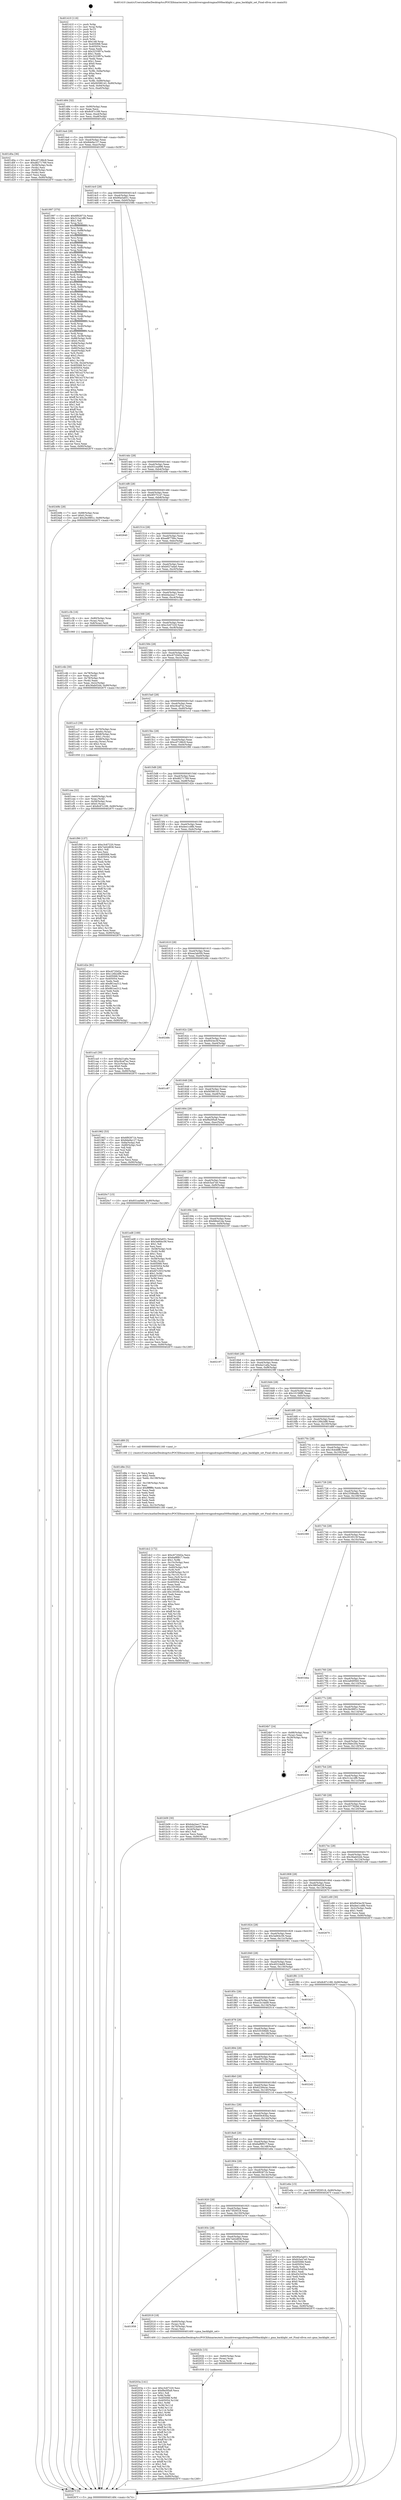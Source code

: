 digraph "0x401410" {
  label = "0x401410 (/mnt/c/Users/mathe/Desktop/tcc/POCII/binaries/extr_linuxdriversgpudrmgma500backlight.c_gma_backlight_set_Final-ollvm.out::main(0))"
  labelloc = "t"
  node[shape=record]

  Entry [label="",width=0.3,height=0.3,shape=circle,fillcolor=black,style=filled]
  "0x401484" [label="{
     0x401484 [32]\l
     | [instrs]\l
     &nbsp;&nbsp;0x401484 \<+6\>: mov -0x90(%rbp),%eax\l
     &nbsp;&nbsp;0x40148a \<+2\>: mov %eax,%ecx\l
     &nbsp;&nbsp;0x40148c \<+6\>: sub $0x8c87c189,%ecx\l
     &nbsp;&nbsp;0x401492 \<+6\>: mov %eax,-0xa4(%rbp)\l
     &nbsp;&nbsp;0x401498 \<+6\>: mov %ecx,-0xa8(%rbp)\l
     &nbsp;&nbsp;0x40149e \<+6\>: je 0000000000401d0a \<main+0x8fa\>\l
  }"]
  "0x401d0a" [label="{
     0x401d0a [36]\l
     | [instrs]\l
     &nbsp;&nbsp;0x401d0a \<+5\>: mov $0xcd7186c9,%eax\l
     &nbsp;&nbsp;0x401d0f \<+5\>: mov $0xd8271769,%ecx\l
     &nbsp;&nbsp;0x401d14 \<+4\>: mov -0x58(%rbp),%rdx\l
     &nbsp;&nbsp;0x401d18 \<+2\>: mov (%rdx),%esi\l
     &nbsp;&nbsp;0x401d1a \<+4\>: mov -0x68(%rbp),%rdx\l
     &nbsp;&nbsp;0x401d1e \<+2\>: cmp (%rdx),%esi\l
     &nbsp;&nbsp;0x401d20 \<+3\>: cmovl %ecx,%eax\l
     &nbsp;&nbsp;0x401d23 \<+6\>: mov %eax,-0x90(%rbp)\l
     &nbsp;&nbsp;0x401d29 \<+5\>: jmp 000000000040267f \<main+0x126f\>\l
  }"]
  "0x4014a4" [label="{
     0x4014a4 [28]\l
     | [instrs]\l
     &nbsp;&nbsp;0x4014a4 \<+5\>: jmp 00000000004014a9 \<main+0x99\>\l
     &nbsp;&nbsp;0x4014a9 \<+6\>: mov -0xa4(%rbp),%eax\l
     &nbsp;&nbsp;0x4014af \<+5\>: sub $0x8de9a127,%eax\l
     &nbsp;&nbsp;0x4014b4 \<+6\>: mov %eax,-0xac(%rbp)\l
     &nbsp;&nbsp;0x4014ba \<+6\>: je 0000000000401997 \<main+0x587\>\l
  }"]
  Exit [label="",width=0.3,height=0.3,shape=circle,fillcolor=black,style=filled,peripheries=2]
  "0x401997" [label="{
     0x401997 [370]\l
     | [instrs]\l
     &nbsp;&nbsp;0x401997 \<+5\>: mov $0x6f92871b,%eax\l
     &nbsp;&nbsp;0x40199c \<+5\>: mov $0x312a1df6,%ecx\l
     &nbsp;&nbsp;0x4019a1 \<+2\>: mov $0x1,%dl\l
     &nbsp;&nbsp;0x4019a3 \<+3\>: mov %rsp,%rsi\l
     &nbsp;&nbsp;0x4019a6 \<+4\>: add $0xfffffffffffffff0,%rsi\l
     &nbsp;&nbsp;0x4019aa \<+3\>: mov %rsi,%rsp\l
     &nbsp;&nbsp;0x4019ad \<+7\>: mov %rsi,-0x88(%rbp)\l
     &nbsp;&nbsp;0x4019b4 \<+3\>: mov %rsp,%rsi\l
     &nbsp;&nbsp;0x4019b7 \<+4\>: add $0xfffffffffffffff0,%rsi\l
     &nbsp;&nbsp;0x4019bb \<+3\>: mov %rsi,%rsp\l
     &nbsp;&nbsp;0x4019be \<+3\>: mov %rsp,%rdi\l
     &nbsp;&nbsp;0x4019c1 \<+4\>: add $0xfffffffffffffff0,%rdi\l
     &nbsp;&nbsp;0x4019c5 \<+3\>: mov %rdi,%rsp\l
     &nbsp;&nbsp;0x4019c8 \<+4\>: mov %rdi,-0x80(%rbp)\l
     &nbsp;&nbsp;0x4019cc \<+3\>: mov %rsp,%rdi\l
     &nbsp;&nbsp;0x4019cf \<+4\>: add $0xfffffffffffffff0,%rdi\l
     &nbsp;&nbsp;0x4019d3 \<+3\>: mov %rdi,%rsp\l
     &nbsp;&nbsp;0x4019d6 \<+4\>: mov %rdi,-0x78(%rbp)\l
     &nbsp;&nbsp;0x4019da \<+3\>: mov %rsp,%rdi\l
     &nbsp;&nbsp;0x4019dd \<+4\>: add $0xfffffffffffffff0,%rdi\l
     &nbsp;&nbsp;0x4019e1 \<+3\>: mov %rdi,%rsp\l
     &nbsp;&nbsp;0x4019e4 \<+4\>: mov %rdi,-0x70(%rbp)\l
     &nbsp;&nbsp;0x4019e8 \<+3\>: mov %rsp,%rdi\l
     &nbsp;&nbsp;0x4019eb \<+4\>: add $0xfffffffffffffff0,%rdi\l
     &nbsp;&nbsp;0x4019ef \<+3\>: mov %rdi,%rsp\l
     &nbsp;&nbsp;0x4019f2 \<+4\>: mov %rdi,-0x68(%rbp)\l
     &nbsp;&nbsp;0x4019f6 \<+3\>: mov %rsp,%rdi\l
     &nbsp;&nbsp;0x4019f9 \<+4\>: add $0xfffffffffffffff0,%rdi\l
     &nbsp;&nbsp;0x4019fd \<+3\>: mov %rdi,%rsp\l
     &nbsp;&nbsp;0x401a00 \<+4\>: mov %rdi,-0x60(%rbp)\l
     &nbsp;&nbsp;0x401a04 \<+3\>: mov %rsp,%rdi\l
     &nbsp;&nbsp;0x401a07 \<+4\>: add $0xfffffffffffffff0,%rdi\l
     &nbsp;&nbsp;0x401a0b \<+3\>: mov %rdi,%rsp\l
     &nbsp;&nbsp;0x401a0e \<+4\>: mov %rdi,-0x58(%rbp)\l
     &nbsp;&nbsp;0x401a12 \<+3\>: mov %rsp,%rdi\l
     &nbsp;&nbsp;0x401a15 \<+4\>: add $0xfffffffffffffff0,%rdi\l
     &nbsp;&nbsp;0x401a19 \<+3\>: mov %rdi,%rsp\l
     &nbsp;&nbsp;0x401a1c \<+4\>: mov %rdi,-0x50(%rbp)\l
     &nbsp;&nbsp;0x401a20 \<+3\>: mov %rsp,%rdi\l
     &nbsp;&nbsp;0x401a23 \<+4\>: add $0xfffffffffffffff0,%rdi\l
     &nbsp;&nbsp;0x401a27 \<+3\>: mov %rdi,%rsp\l
     &nbsp;&nbsp;0x401a2a \<+4\>: mov %rdi,-0x48(%rbp)\l
     &nbsp;&nbsp;0x401a2e \<+3\>: mov %rsp,%rdi\l
     &nbsp;&nbsp;0x401a31 \<+4\>: add $0xfffffffffffffff0,%rdi\l
     &nbsp;&nbsp;0x401a35 \<+3\>: mov %rdi,%rsp\l
     &nbsp;&nbsp;0x401a38 \<+4\>: mov %rdi,-0x40(%rbp)\l
     &nbsp;&nbsp;0x401a3c \<+3\>: mov %rsp,%rdi\l
     &nbsp;&nbsp;0x401a3f \<+4\>: add $0xfffffffffffffff0,%rdi\l
     &nbsp;&nbsp;0x401a43 \<+3\>: mov %rdi,%rsp\l
     &nbsp;&nbsp;0x401a46 \<+4\>: mov %rdi,-0x38(%rbp)\l
     &nbsp;&nbsp;0x401a4a \<+7\>: mov -0x88(%rbp),%rdi\l
     &nbsp;&nbsp;0x401a51 \<+6\>: movl $0x0,(%rdi)\l
     &nbsp;&nbsp;0x401a57 \<+7\>: mov -0x94(%rbp),%r8d\l
     &nbsp;&nbsp;0x401a5e \<+3\>: mov %r8d,(%rsi)\l
     &nbsp;&nbsp;0x401a61 \<+4\>: mov -0x80(%rbp),%rdi\l
     &nbsp;&nbsp;0x401a65 \<+7\>: mov -0xa0(%rbp),%r9\l
     &nbsp;&nbsp;0x401a6c \<+3\>: mov %r9,(%rdi)\l
     &nbsp;&nbsp;0x401a6f \<+3\>: cmpl $0x2,(%rsi)\l
     &nbsp;&nbsp;0x401a72 \<+4\>: setne %r10b\l
     &nbsp;&nbsp;0x401a76 \<+4\>: and $0x1,%r10b\l
     &nbsp;&nbsp;0x401a7a \<+4\>: mov %r10b,-0x2d(%rbp)\l
     &nbsp;&nbsp;0x401a7e \<+8\>: mov 0x405068,%r11d\l
     &nbsp;&nbsp;0x401a86 \<+7\>: mov 0x405054,%ebx\l
     &nbsp;&nbsp;0x401a8d \<+3\>: mov %r11d,%r14d\l
     &nbsp;&nbsp;0x401a90 \<+7\>: add $0x7601e27f,%r14d\l
     &nbsp;&nbsp;0x401a97 \<+4\>: sub $0x1,%r14d\l
     &nbsp;&nbsp;0x401a9b \<+7\>: sub $0x7601e27f,%r14d\l
     &nbsp;&nbsp;0x401aa2 \<+4\>: imul %r14d,%r11d\l
     &nbsp;&nbsp;0x401aa6 \<+4\>: and $0x1,%r11d\l
     &nbsp;&nbsp;0x401aaa \<+4\>: cmp $0x0,%r11d\l
     &nbsp;&nbsp;0x401aae \<+4\>: sete %r10b\l
     &nbsp;&nbsp;0x401ab2 \<+3\>: cmp $0xa,%ebx\l
     &nbsp;&nbsp;0x401ab5 \<+4\>: setl %r15b\l
     &nbsp;&nbsp;0x401ab9 \<+3\>: mov %r10b,%r12b\l
     &nbsp;&nbsp;0x401abc \<+4\>: xor $0xff,%r12b\l
     &nbsp;&nbsp;0x401ac0 \<+3\>: mov %r15b,%r13b\l
     &nbsp;&nbsp;0x401ac3 \<+4\>: xor $0xff,%r13b\l
     &nbsp;&nbsp;0x401ac7 \<+3\>: xor $0x1,%dl\l
     &nbsp;&nbsp;0x401aca \<+3\>: mov %r12b,%sil\l
     &nbsp;&nbsp;0x401acd \<+4\>: and $0xff,%sil\l
     &nbsp;&nbsp;0x401ad1 \<+3\>: and %dl,%r10b\l
     &nbsp;&nbsp;0x401ad4 \<+3\>: mov %r13b,%dil\l
     &nbsp;&nbsp;0x401ad7 \<+4\>: and $0xff,%dil\l
     &nbsp;&nbsp;0x401adb \<+3\>: and %dl,%r15b\l
     &nbsp;&nbsp;0x401ade \<+3\>: or %r10b,%sil\l
     &nbsp;&nbsp;0x401ae1 \<+3\>: or %r15b,%dil\l
     &nbsp;&nbsp;0x401ae4 \<+3\>: xor %dil,%sil\l
     &nbsp;&nbsp;0x401ae7 \<+3\>: or %r13b,%r12b\l
     &nbsp;&nbsp;0x401aea \<+4\>: xor $0xff,%r12b\l
     &nbsp;&nbsp;0x401aee \<+3\>: or $0x1,%dl\l
     &nbsp;&nbsp;0x401af1 \<+3\>: and %dl,%r12b\l
     &nbsp;&nbsp;0x401af4 \<+3\>: or %r12b,%sil\l
     &nbsp;&nbsp;0x401af7 \<+4\>: test $0x1,%sil\l
     &nbsp;&nbsp;0x401afb \<+3\>: cmovne %ecx,%eax\l
     &nbsp;&nbsp;0x401afe \<+6\>: mov %eax,-0x90(%rbp)\l
     &nbsp;&nbsp;0x401b04 \<+5\>: jmp 000000000040267f \<main+0x126f\>\l
  }"]
  "0x4014c0" [label="{
     0x4014c0 [28]\l
     | [instrs]\l
     &nbsp;&nbsp;0x4014c0 \<+5\>: jmp 00000000004014c5 \<main+0xb5\>\l
     &nbsp;&nbsp;0x4014c5 \<+6\>: mov -0xa4(%rbp),%eax\l
     &nbsp;&nbsp;0x4014cb \<+5\>: sub $0x90a5a651,%eax\l
     &nbsp;&nbsp;0x4014d0 \<+6\>: mov %eax,-0xb0(%rbp)\l
     &nbsp;&nbsp;0x4014d6 \<+6\>: je 000000000040258b \<main+0x117b\>\l
  }"]
  "0x40203a" [label="{
     0x40203a [141]\l
     | [instrs]\l
     &nbsp;&nbsp;0x40203a \<+5\>: mov $0xc3c67220,%esi\l
     &nbsp;&nbsp;0x40203f \<+5\>: mov $0xf9a5f5a9,%ecx\l
     &nbsp;&nbsp;0x402044 \<+2\>: mov $0x1,%dl\l
     &nbsp;&nbsp;0x402046 \<+3\>: xor %r8d,%r8d\l
     &nbsp;&nbsp;0x402049 \<+8\>: mov 0x405068,%r9d\l
     &nbsp;&nbsp;0x402051 \<+8\>: mov 0x405054,%r10d\l
     &nbsp;&nbsp;0x402059 \<+4\>: sub $0x1,%r8d\l
     &nbsp;&nbsp;0x40205d \<+3\>: mov %r9d,%r11d\l
     &nbsp;&nbsp;0x402060 \<+3\>: add %r8d,%r11d\l
     &nbsp;&nbsp;0x402063 \<+4\>: imul %r11d,%r9d\l
     &nbsp;&nbsp;0x402067 \<+4\>: and $0x1,%r9d\l
     &nbsp;&nbsp;0x40206b \<+4\>: cmp $0x0,%r9d\l
     &nbsp;&nbsp;0x40206f \<+3\>: sete %bl\l
     &nbsp;&nbsp;0x402072 \<+4\>: cmp $0xa,%r10d\l
     &nbsp;&nbsp;0x402076 \<+4\>: setl %r14b\l
     &nbsp;&nbsp;0x40207a \<+3\>: mov %bl,%r15b\l
     &nbsp;&nbsp;0x40207d \<+4\>: xor $0xff,%r15b\l
     &nbsp;&nbsp;0x402081 \<+3\>: mov %r14b,%r12b\l
     &nbsp;&nbsp;0x402084 \<+4\>: xor $0xff,%r12b\l
     &nbsp;&nbsp;0x402088 \<+3\>: xor $0x1,%dl\l
     &nbsp;&nbsp;0x40208b \<+3\>: mov %r15b,%r13b\l
     &nbsp;&nbsp;0x40208e \<+4\>: and $0xff,%r13b\l
     &nbsp;&nbsp;0x402092 \<+2\>: and %dl,%bl\l
     &nbsp;&nbsp;0x402094 \<+3\>: mov %r12b,%al\l
     &nbsp;&nbsp;0x402097 \<+2\>: and $0xff,%al\l
     &nbsp;&nbsp;0x402099 \<+3\>: and %dl,%r14b\l
     &nbsp;&nbsp;0x40209c \<+3\>: or %bl,%r13b\l
     &nbsp;&nbsp;0x40209f \<+3\>: or %r14b,%al\l
     &nbsp;&nbsp;0x4020a2 \<+3\>: xor %al,%r13b\l
     &nbsp;&nbsp;0x4020a5 \<+3\>: or %r12b,%r15b\l
     &nbsp;&nbsp;0x4020a8 \<+4\>: xor $0xff,%r15b\l
     &nbsp;&nbsp;0x4020ac \<+3\>: or $0x1,%dl\l
     &nbsp;&nbsp;0x4020af \<+3\>: and %dl,%r15b\l
     &nbsp;&nbsp;0x4020b2 \<+3\>: or %r15b,%r13b\l
     &nbsp;&nbsp;0x4020b5 \<+4\>: test $0x1,%r13b\l
     &nbsp;&nbsp;0x4020b9 \<+3\>: cmovne %ecx,%esi\l
     &nbsp;&nbsp;0x4020bc \<+6\>: mov %esi,-0x90(%rbp)\l
     &nbsp;&nbsp;0x4020c2 \<+5\>: jmp 000000000040267f \<main+0x126f\>\l
  }"]
  "0x40258b" [label="{
     0x40258b\l
  }", style=dashed]
  "0x4014dc" [label="{
     0x4014dc [28]\l
     | [instrs]\l
     &nbsp;&nbsp;0x4014dc \<+5\>: jmp 00000000004014e1 \<main+0xd1\>\l
     &nbsp;&nbsp;0x4014e1 \<+6\>: mov -0xa4(%rbp),%eax\l
     &nbsp;&nbsp;0x4014e7 \<+5\>: sub $0x931ea996,%eax\l
     &nbsp;&nbsp;0x4014ec \<+6\>: mov %eax,-0xb4(%rbp)\l
     &nbsp;&nbsp;0x4014f2 \<+6\>: je 000000000040249b \<main+0x108b\>\l
  }"]
  "0x40202b" [label="{
     0x40202b [15]\l
     | [instrs]\l
     &nbsp;&nbsp;0x40202b \<+4\>: mov -0x60(%rbp),%rax\l
     &nbsp;&nbsp;0x40202f \<+3\>: mov (%rax),%rax\l
     &nbsp;&nbsp;0x402032 \<+3\>: mov %rax,%rdi\l
     &nbsp;&nbsp;0x402035 \<+5\>: call 0000000000401030 \<free@plt\>\l
     | [calls]\l
     &nbsp;&nbsp;0x401030 \{1\} (unknown)\l
  }"]
  "0x40249b" [label="{
     0x40249b [28]\l
     | [instrs]\l
     &nbsp;&nbsp;0x40249b \<+7\>: mov -0x88(%rbp),%rax\l
     &nbsp;&nbsp;0x4024a2 \<+6\>: movl $0x0,(%rax)\l
     &nbsp;&nbsp;0x4024a8 \<+10\>: movl $0x2bc99f1c,-0x90(%rbp)\l
     &nbsp;&nbsp;0x4024b2 \<+5\>: jmp 000000000040267f \<main+0x126f\>\l
  }"]
  "0x4014f8" [label="{
     0x4014f8 [28]\l
     | [instrs]\l
     &nbsp;&nbsp;0x4014f8 \<+5\>: jmp 00000000004014fd \<main+0xed\>\l
     &nbsp;&nbsp;0x4014fd \<+6\>: mov -0xa4(%rbp),%eax\l
     &nbsp;&nbsp;0x401503 \<+5\>: sub $0x9f3751d7,%eax\l
     &nbsp;&nbsp;0x401508 \<+6\>: mov %eax,-0xb8(%rbp)\l
     &nbsp;&nbsp;0x40150e \<+6\>: je 0000000000402640 \<main+0x1230\>\l
  }"]
  "0x401958" [label="{
     0x401958\l
  }", style=dashed]
  "0x402640" [label="{
     0x402640\l
  }", style=dashed]
  "0x401514" [label="{
     0x401514 [28]\l
     | [instrs]\l
     &nbsp;&nbsp;0x401514 \<+5\>: jmp 0000000000401519 \<main+0x109\>\l
     &nbsp;&nbsp;0x401519 \<+6\>: mov -0xa4(%rbp),%eax\l
     &nbsp;&nbsp;0x40151f \<+5\>: sub $0xad8776bc,%eax\l
     &nbsp;&nbsp;0x401524 \<+6\>: mov %eax,-0xbc(%rbp)\l
     &nbsp;&nbsp;0x40152a \<+6\>: je 0000000000402277 \<main+0xe67\>\l
  }"]
  "0x402019" [label="{
     0x402019 [18]\l
     | [instrs]\l
     &nbsp;&nbsp;0x402019 \<+4\>: mov -0x60(%rbp),%rax\l
     &nbsp;&nbsp;0x40201d \<+3\>: mov (%rax),%rdi\l
     &nbsp;&nbsp;0x402020 \<+4\>: mov -0x70(%rbp),%rax\l
     &nbsp;&nbsp;0x402024 \<+2\>: mov (%rax),%esi\l
     &nbsp;&nbsp;0x402026 \<+5\>: call 0000000000401400 \<gma_backlight_set\>\l
     | [calls]\l
     &nbsp;&nbsp;0x401400 \{1\} (/mnt/c/Users/mathe/Desktop/tcc/POCII/binaries/extr_linuxdriversgpudrmgma500backlight.c_gma_backlight_set_Final-ollvm.out::gma_backlight_set)\l
  }"]
  "0x402277" [label="{
     0x402277\l
  }", style=dashed]
  "0x401530" [label="{
     0x401530 [28]\l
     | [instrs]\l
     &nbsp;&nbsp;0x401530 \<+5\>: jmp 0000000000401535 \<main+0x125\>\l
     &nbsp;&nbsp;0x401535 \<+6\>: mov -0xa4(%rbp),%eax\l
     &nbsp;&nbsp;0x40153b \<+5\>: sub $0xb027ada0,%eax\l
     &nbsp;&nbsp;0x401540 \<+6\>: mov %eax,-0xc0(%rbp)\l
     &nbsp;&nbsp;0x401546 \<+6\>: je 000000000040239e \<main+0xf8e\>\l
  }"]
  "0x40193c" [label="{
     0x40193c [28]\l
     | [instrs]\l
     &nbsp;&nbsp;0x40193c \<+5\>: jmp 0000000000401941 \<main+0x531\>\l
     &nbsp;&nbsp;0x401941 \<+6\>: mov -0xa4(%rbp),%eax\l
     &nbsp;&nbsp;0x401947 \<+5\>: sub $0x7ed2d836,%eax\l
     &nbsp;&nbsp;0x40194c \<+6\>: mov %eax,-0x154(%rbp)\l
     &nbsp;&nbsp;0x401952 \<+6\>: je 0000000000402019 \<main+0xc09\>\l
  }"]
  "0x40239e" [label="{
     0x40239e\l
  }", style=dashed]
  "0x40154c" [label="{
     0x40154c [28]\l
     | [instrs]\l
     &nbsp;&nbsp;0x40154c \<+5\>: jmp 0000000000401551 \<main+0x141\>\l
     &nbsp;&nbsp;0x401551 \<+6\>: mov -0xa4(%rbp),%eax\l
     &nbsp;&nbsp;0x401557 \<+5\>: sub $0xb4a2ea17,%eax\l
     &nbsp;&nbsp;0x40155c \<+6\>: mov %eax,-0xc4(%rbp)\l
     &nbsp;&nbsp;0x401562 \<+6\>: je 0000000000401c3b \<main+0x82b\>\l
  }"]
  "0x401e7d" [label="{
     0x401e7d [91]\l
     | [instrs]\l
     &nbsp;&nbsp;0x401e7d \<+5\>: mov $0x90a5a651,%eax\l
     &nbsp;&nbsp;0x401e82 \<+5\>: mov $0xfc5a47e0,%ecx\l
     &nbsp;&nbsp;0x401e87 \<+7\>: mov 0x405068,%edx\l
     &nbsp;&nbsp;0x401e8e \<+7\>: mov 0x405054,%esi\l
     &nbsp;&nbsp;0x401e95 \<+2\>: mov %edx,%edi\l
     &nbsp;&nbsp;0x401e97 \<+6\>: add $0xd3c5455e,%edi\l
     &nbsp;&nbsp;0x401e9d \<+3\>: sub $0x1,%edi\l
     &nbsp;&nbsp;0x401ea0 \<+6\>: sub $0xd3c5455e,%edi\l
     &nbsp;&nbsp;0x401ea6 \<+3\>: imul %edi,%edx\l
     &nbsp;&nbsp;0x401ea9 \<+3\>: and $0x1,%edx\l
     &nbsp;&nbsp;0x401eac \<+3\>: cmp $0x0,%edx\l
     &nbsp;&nbsp;0x401eaf \<+4\>: sete %r8b\l
     &nbsp;&nbsp;0x401eb3 \<+3\>: cmp $0xa,%esi\l
     &nbsp;&nbsp;0x401eb6 \<+4\>: setl %r9b\l
     &nbsp;&nbsp;0x401eba \<+3\>: mov %r8b,%r10b\l
     &nbsp;&nbsp;0x401ebd \<+3\>: and %r9b,%r10b\l
     &nbsp;&nbsp;0x401ec0 \<+3\>: xor %r9b,%r8b\l
     &nbsp;&nbsp;0x401ec3 \<+3\>: or %r8b,%r10b\l
     &nbsp;&nbsp;0x401ec6 \<+4\>: test $0x1,%r10b\l
     &nbsp;&nbsp;0x401eca \<+3\>: cmovne %ecx,%eax\l
     &nbsp;&nbsp;0x401ecd \<+6\>: mov %eax,-0x90(%rbp)\l
     &nbsp;&nbsp;0x401ed3 \<+5\>: jmp 000000000040267f \<main+0x126f\>\l
  }"]
  "0x401c3b" [label="{
     0x401c3b [16]\l
     | [instrs]\l
     &nbsp;&nbsp;0x401c3b \<+4\>: mov -0x80(%rbp),%rax\l
     &nbsp;&nbsp;0x401c3f \<+3\>: mov (%rax),%rax\l
     &nbsp;&nbsp;0x401c42 \<+4\>: mov 0x8(%rax),%rdi\l
     &nbsp;&nbsp;0x401c46 \<+5\>: call 0000000000401060 \<atoi@plt\>\l
     | [calls]\l
     &nbsp;&nbsp;0x401060 \{1\} (unknown)\l
  }"]
  "0x401568" [label="{
     0x401568 [28]\l
     | [instrs]\l
     &nbsp;&nbsp;0x401568 \<+5\>: jmp 000000000040156d \<main+0x15d\>\l
     &nbsp;&nbsp;0x40156d \<+6\>: mov -0xa4(%rbp),%eax\l
     &nbsp;&nbsp;0x401573 \<+5\>: sub $0xc3c67220,%eax\l
     &nbsp;&nbsp;0x401578 \<+6\>: mov %eax,-0xc8(%rbp)\l
     &nbsp;&nbsp;0x40157e \<+6\>: je 00000000004025b5 \<main+0x11a5\>\l
  }"]
  "0x401920" [label="{
     0x401920 [28]\l
     | [instrs]\l
     &nbsp;&nbsp;0x401920 \<+5\>: jmp 0000000000401925 \<main+0x515\>\l
     &nbsp;&nbsp;0x401925 \<+6\>: mov -0xa4(%rbp),%eax\l
     &nbsp;&nbsp;0x40192b \<+5\>: sub $0x73f29518,%eax\l
     &nbsp;&nbsp;0x401930 \<+6\>: mov %eax,-0x150(%rbp)\l
     &nbsp;&nbsp;0x401936 \<+6\>: je 0000000000401e7d \<main+0xa6d\>\l
  }"]
  "0x4025b5" [label="{
     0x4025b5\l
  }", style=dashed]
  "0x401584" [label="{
     0x401584 [28]\l
     | [instrs]\l
     &nbsp;&nbsp;0x401584 \<+5\>: jmp 0000000000401589 \<main+0x179\>\l
     &nbsp;&nbsp;0x401589 \<+6\>: mov -0xa4(%rbp),%eax\l
     &nbsp;&nbsp;0x40158f \<+5\>: sub $0xc6720d2a,%eax\l
     &nbsp;&nbsp;0x401594 \<+6\>: mov %eax,-0xcc(%rbp)\l
     &nbsp;&nbsp;0x40159a \<+6\>: je 0000000000402535 \<main+0x1125\>\l
  }"]
  "0x4024cf" [label="{
     0x4024cf\l
  }", style=dashed]
  "0x402535" [label="{
     0x402535\l
  }", style=dashed]
  "0x4015a0" [label="{
     0x4015a0 [28]\l
     | [instrs]\l
     &nbsp;&nbsp;0x4015a0 \<+5\>: jmp 00000000004015a5 \<main+0x195\>\l
     &nbsp;&nbsp;0x4015a5 \<+6\>: mov -0xa4(%rbp),%eax\l
     &nbsp;&nbsp;0x4015ab \<+5\>: sub $0xc9caf7ec,%eax\l
     &nbsp;&nbsp;0x4015b0 \<+6\>: mov %eax,-0xd0(%rbp)\l
     &nbsp;&nbsp;0x4015b6 \<+6\>: je 0000000000401cc3 \<main+0x8b3\>\l
  }"]
  "0x401904" [label="{
     0x401904 [28]\l
     | [instrs]\l
     &nbsp;&nbsp;0x401904 \<+5\>: jmp 0000000000401909 \<main+0x4f9\>\l
     &nbsp;&nbsp;0x401909 \<+6\>: mov -0xa4(%rbp),%eax\l
     &nbsp;&nbsp;0x40190f \<+5\>: sub $0x6f92871b,%eax\l
     &nbsp;&nbsp;0x401914 \<+6\>: mov %eax,-0x14c(%rbp)\l
     &nbsp;&nbsp;0x40191a \<+6\>: je 00000000004024cf \<main+0x10bf\>\l
  }"]
  "0x401cc3" [label="{
     0x401cc3 [39]\l
     | [instrs]\l
     &nbsp;&nbsp;0x401cc3 \<+4\>: mov -0x70(%rbp),%rax\l
     &nbsp;&nbsp;0x401cc7 \<+6\>: movl $0x64,(%rax)\l
     &nbsp;&nbsp;0x401ccd \<+4\>: mov -0x68(%rbp),%rax\l
     &nbsp;&nbsp;0x401cd1 \<+6\>: movl $0x1,(%rax)\l
     &nbsp;&nbsp;0x401cd7 \<+4\>: mov -0x68(%rbp),%rax\l
     &nbsp;&nbsp;0x401cdb \<+3\>: movslq (%rax),%rax\l
     &nbsp;&nbsp;0x401cde \<+4\>: shl $0x2,%rax\l
     &nbsp;&nbsp;0x401ce2 \<+3\>: mov %rax,%rdi\l
     &nbsp;&nbsp;0x401ce5 \<+5\>: call 0000000000401050 \<malloc@plt\>\l
     | [calls]\l
     &nbsp;&nbsp;0x401050 \{1\} (unknown)\l
  }"]
  "0x4015bc" [label="{
     0x4015bc [28]\l
     | [instrs]\l
     &nbsp;&nbsp;0x4015bc \<+5\>: jmp 00000000004015c1 \<main+0x1b1\>\l
     &nbsp;&nbsp;0x4015c1 \<+6\>: mov -0xa4(%rbp),%eax\l
     &nbsp;&nbsp;0x4015c7 \<+5\>: sub $0xcd7186c9,%eax\l
     &nbsp;&nbsp;0x4015cc \<+6\>: mov %eax,-0xd4(%rbp)\l
     &nbsp;&nbsp;0x4015d2 \<+6\>: je 0000000000401f90 \<main+0xb80\>\l
  }"]
  "0x401e6e" [label="{
     0x401e6e [15]\l
     | [instrs]\l
     &nbsp;&nbsp;0x401e6e \<+10\>: movl $0x73f29518,-0x90(%rbp)\l
     &nbsp;&nbsp;0x401e78 \<+5\>: jmp 000000000040267f \<main+0x126f\>\l
  }"]
  "0x401f90" [label="{
     0x401f90 [137]\l
     | [instrs]\l
     &nbsp;&nbsp;0x401f90 \<+5\>: mov $0xc3c67220,%eax\l
     &nbsp;&nbsp;0x401f95 \<+5\>: mov $0x7ed2d836,%ecx\l
     &nbsp;&nbsp;0x401f9a \<+2\>: mov $0x1,%dl\l
     &nbsp;&nbsp;0x401f9c \<+2\>: xor %esi,%esi\l
     &nbsp;&nbsp;0x401f9e \<+7\>: mov 0x405068,%edi\l
     &nbsp;&nbsp;0x401fa5 \<+8\>: mov 0x405054,%r8d\l
     &nbsp;&nbsp;0x401fad \<+3\>: sub $0x1,%esi\l
     &nbsp;&nbsp;0x401fb0 \<+3\>: mov %edi,%r9d\l
     &nbsp;&nbsp;0x401fb3 \<+3\>: add %esi,%r9d\l
     &nbsp;&nbsp;0x401fb6 \<+4\>: imul %r9d,%edi\l
     &nbsp;&nbsp;0x401fba \<+3\>: and $0x1,%edi\l
     &nbsp;&nbsp;0x401fbd \<+3\>: cmp $0x0,%edi\l
     &nbsp;&nbsp;0x401fc0 \<+4\>: sete %r10b\l
     &nbsp;&nbsp;0x401fc4 \<+4\>: cmp $0xa,%r8d\l
     &nbsp;&nbsp;0x401fc8 \<+4\>: setl %r11b\l
     &nbsp;&nbsp;0x401fcc \<+3\>: mov %r10b,%bl\l
     &nbsp;&nbsp;0x401fcf \<+3\>: xor $0xff,%bl\l
     &nbsp;&nbsp;0x401fd2 \<+3\>: mov %r11b,%r14b\l
     &nbsp;&nbsp;0x401fd5 \<+4\>: xor $0xff,%r14b\l
     &nbsp;&nbsp;0x401fd9 \<+3\>: xor $0x1,%dl\l
     &nbsp;&nbsp;0x401fdc \<+3\>: mov %bl,%r15b\l
     &nbsp;&nbsp;0x401fdf \<+4\>: and $0xff,%r15b\l
     &nbsp;&nbsp;0x401fe3 \<+3\>: and %dl,%r10b\l
     &nbsp;&nbsp;0x401fe6 \<+3\>: mov %r14b,%r12b\l
     &nbsp;&nbsp;0x401fe9 \<+4\>: and $0xff,%r12b\l
     &nbsp;&nbsp;0x401fed \<+3\>: and %dl,%r11b\l
     &nbsp;&nbsp;0x401ff0 \<+3\>: or %r10b,%r15b\l
     &nbsp;&nbsp;0x401ff3 \<+3\>: or %r11b,%r12b\l
     &nbsp;&nbsp;0x401ff6 \<+3\>: xor %r12b,%r15b\l
     &nbsp;&nbsp;0x401ff9 \<+3\>: or %r14b,%bl\l
     &nbsp;&nbsp;0x401ffc \<+3\>: xor $0xff,%bl\l
     &nbsp;&nbsp;0x401fff \<+3\>: or $0x1,%dl\l
     &nbsp;&nbsp;0x402002 \<+2\>: and %dl,%bl\l
     &nbsp;&nbsp;0x402004 \<+3\>: or %bl,%r15b\l
     &nbsp;&nbsp;0x402007 \<+4\>: test $0x1,%r15b\l
     &nbsp;&nbsp;0x40200b \<+3\>: cmovne %ecx,%eax\l
     &nbsp;&nbsp;0x40200e \<+6\>: mov %eax,-0x90(%rbp)\l
     &nbsp;&nbsp;0x402014 \<+5\>: jmp 000000000040267f \<main+0x126f\>\l
  }"]
  "0x4015d8" [label="{
     0x4015d8 [28]\l
     | [instrs]\l
     &nbsp;&nbsp;0x4015d8 \<+5\>: jmp 00000000004015dd \<main+0x1cd\>\l
     &nbsp;&nbsp;0x4015dd \<+6\>: mov -0xa4(%rbp),%eax\l
     &nbsp;&nbsp;0x4015e3 \<+5\>: sub $0xd8271769,%eax\l
     &nbsp;&nbsp;0x4015e8 \<+6\>: mov %eax,-0xd8(%rbp)\l
     &nbsp;&nbsp;0x4015ee \<+6\>: je 0000000000401d2e \<main+0x91e\>\l
  }"]
  "0x4018e8" [label="{
     0x4018e8 [28]\l
     | [instrs]\l
     &nbsp;&nbsp;0x4018e8 \<+5\>: jmp 00000000004018ed \<main+0x4dd\>\l
     &nbsp;&nbsp;0x4018ed \<+6\>: mov -0xa4(%rbp),%eax\l
     &nbsp;&nbsp;0x4018f3 \<+5\>: sub $0x6af8f917,%eax\l
     &nbsp;&nbsp;0x4018f8 \<+6\>: mov %eax,-0x148(%rbp)\l
     &nbsp;&nbsp;0x4018fe \<+6\>: je 0000000000401e6e \<main+0xa5e\>\l
  }"]
  "0x401d2e" [label="{
     0x401d2e [91]\l
     | [instrs]\l
     &nbsp;&nbsp;0x401d2e \<+5\>: mov $0xc6720d2a,%eax\l
     &nbsp;&nbsp;0x401d33 \<+5\>: mov $0x126b2df8,%ecx\l
     &nbsp;&nbsp;0x401d38 \<+7\>: mov 0x405068,%edx\l
     &nbsp;&nbsp;0x401d3f \<+7\>: mov 0x405054,%esi\l
     &nbsp;&nbsp;0x401d46 \<+2\>: mov %edx,%edi\l
     &nbsp;&nbsp;0x401d48 \<+6\>: add $0x861ea312,%edi\l
     &nbsp;&nbsp;0x401d4e \<+3\>: sub $0x1,%edi\l
     &nbsp;&nbsp;0x401d51 \<+6\>: sub $0x861ea312,%edi\l
     &nbsp;&nbsp;0x401d57 \<+3\>: imul %edi,%edx\l
     &nbsp;&nbsp;0x401d5a \<+3\>: and $0x1,%edx\l
     &nbsp;&nbsp;0x401d5d \<+3\>: cmp $0x0,%edx\l
     &nbsp;&nbsp;0x401d60 \<+4\>: sete %r8b\l
     &nbsp;&nbsp;0x401d64 \<+3\>: cmp $0xa,%esi\l
     &nbsp;&nbsp;0x401d67 \<+4\>: setl %r9b\l
     &nbsp;&nbsp;0x401d6b \<+3\>: mov %r8b,%r10b\l
     &nbsp;&nbsp;0x401d6e \<+3\>: and %r9b,%r10b\l
     &nbsp;&nbsp;0x401d71 \<+3\>: xor %r9b,%r8b\l
     &nbsp;&nbsp;0x401d74 \<+3\>: or %r8b,%r10b\l
     &nbsp;&nbsp;0x401d77 \<+4\>: test $0x1,%r10b\l
     &nbsp;&nbsp;0x401d7b \<+3\>: cmovne %ecx,%eax\l
     &nbsp;&nbsp;0x401d7e \<+6\>: mov %eax,-0x90(%rbp)\l
     &nbsp;&nbsp;0x401d84 \<+5\>: jmp 000000000040267f \<main+0x126f\>\l
  }"]
  "0x4015f4" [label="{
     0x4015f4 [28]\l
     | [instrs]\l
     &nbsp;&nbsp;0x4015f4 \<+5\>: jmp 00000000004015f9 \<main+0x1e9\>\l
     &nbsp;&nbsp;0x4015f9 \<+6\>: mov -0xa4(%rbp),%eax\l
     &nbsp;&nbsp;0x4015ff \<+5\>: sub $0xdee1cd8b,%eax\l
     &nbsp;&nbsp;0x401604 \<+6\>: mov %eax,-0xdc(%rbp)\l
     &nbsp;&nbsp;0x40160a \<+6\>: je 0000000000401ca5 \<main+0x895\>\l
  }"]
  "0x401c2c" [label="{
     0x401c2c\l
  }", style=dashed]
  "0x401ca5" [label="{
     0x401ca5 [30]\l
     | [instrs]\l
     &nbsp;&nbsp;0x401ca5 \<+5\>: mov $0xda21a6a,%eax\l
     &nbsp;&nbsp;0x401caa \<+5\>: mov $0xc9caf7ec,%ecx\l
     &nbsp;&nbsp;0x401caf \<+3\>: mov -0x2c(%rbp),%edx\l
     &nbsp;&nbsp;0x401cb2 \<+3\>: cmp $0x0,%edx\l
     &nbsp;&nbsp;0x401cb5 \<+3\>: cmove %ecx,%eax\l
     &nbsp;&nbsp;0x401cb8 \<+6\>: mov %eax,-0x90(%rbp)\l
     &nbsp;&nbsp;0x401cbe \<+5\>: jmp 000000000040267f \<main+0x126f\>\l
  }"]
  "0x401610" [label="{
     0x401610 [28]\l
     | [instrs]\l
     &nbsp;&nbsp;0x401610 \<+5\>: jmp 0000000000401615 \<main+0x205\>\l
     &nbsp;&nbsp;0x401615 \<+6\>: mov -0xa4(%rbp),%eax\l
     &nbsp;&nbsp;0x40161b \<+5\>: sub $0xea2ab5f4,%eax\l
     &nbsp;&nbsp;0x401620 \<+6\>: mov %eax,-0xe0(%rbp)\l
     &nbsp;&nbsp;0x401626 \<+6\>: je 000000000040248c \<main+0x107c\>\l
  }"]
  "0x4018cc" [label="{
     0x4018cc [28]\l
     | [instrs]\l
     &nbsp;&nbsp;0x4018cc \<+5\>: jmp 00000000004018d1 \<main+0x4c1\>\l
     &nbsp;&nbsp;0x4018d1 \<+6\>: mov -0xa4(%rbp),%eax\l
     &nbsp;&nbsp;0x4018d7 \<+5\>: sub $0x659c83ba,%eax\l
     &nbsp;&nbsp;0x4018dc \<+6\>: mov %eax,-0x144(%rbp)\l
     &nbsp;&nbsp;0x4018e2 \<+6\>: je 0000000000401c2c \<main+0x81c\>\l
  }"]
  "0x40248c" [label="{
     0x40248c\l
  }", style=dashed]
  "0x40162c" [label="{
     0x40162c [28]\l
     | [instrs]\l
     &nbsp;&nbsp;0x40162c \<+5\>: jmp 0000000000401631 \<main+0x221\>\l
     &nbsp;&nbsp;0x401631 \<+6\>: mov -0xa4(%rbp),%eax\l
     &nbsp;&nbsp;0x401637 \<+5\>: sub $0xf043ec5f,%eax\l
     &nbsp;&nbsp;0x40163c \<+6\>: mov %eax,-0xe4(%rbp)\l
     &nbsp;&nbsp;0x401642 \<+6\>: je 0000000000401c87 \<main+0x877\>\l
  }"]
  "0x40211d" [label="{
     0x40211d\l
  }", style=dashed]
  "0x401c87" [label="{
     0x401c87\l
  }", style=dashed]
  "0x401648" [label="{
     0x401648 [28]\l
     | [instrs]\l
     &nbsp;&nbsp;0x401648 \<+5\>: jmp 000000000040164d \<main+0x23d\>\l
     &nbsp;&nbsp;0x40164d \<+6\>: mov -0xa4(%rbp),%eax\l
     &nbsp;&nbsp;0x401653 \<+5\>: sub $0xf4598143,%eax\l
     &nbsp;&nbsp;0x401658 \<+6\>: mov %eax,-0xe8(%rbp)\l
     &nbsp;&nbsp;0x40165e \<+6\>: je 0000000000401962 \<main+0x552\>\l
  }"]
  "0x4018b0" [label="{
     0x4018b0 [28]\l
     | [instrs]\l
     &nbsp;&nbsp;0x4018b0 \<+5\>: jmp 00000000004018b5 \<main+0x4a5\>\l
     &nbsp;&nbsp;0x4018b5 \<+6\>: mov -0xa4(%rbp),%eax\l
     &nbsp;&nbsp;0x4018bb \<+5\>: sub $0x62284cac,%eax\l
     &nbsp;&nbsp;0x4018c0 \<+6\>: mov %eax,-0x140(%rbp)\l
     &nbsp;&nbsp;0x4018c6 \<+6\>: je 000000000040211d \<main+0xd0d\>\l
  }"]
  "0x401962" [label="{
     0x401962 [53]\l
     | [instrs]\l
     &nbsp;&nbsp;0x401962 \<+5\>: mov $0x6f92871b,%eax\l
     &nbsp;&nbsp;0x401967 \<+5\>: mov $0x8de9a127,%ecx\l
     &nbsp;&nbsp;0x40196c \<+6\>: mov -0x8a(%rbp),%dl\l
     &nbsp;&nbsp;0x401972 \<+7\>: mov -0x89(%rbp),%sil\l
     &nbsp;&nbsp;0x401979 \<+3\>: mov %dl,%dil\l
     &nbsp;&nbsp;0x40197c \<+3\>: and %sil,%dil\l
     &nbsp;&nbsp;0x40197f \<+3\>: xor %sil,%dl\l
     &nbsp;&nbsp;0x401982 \<+3\>: or %dl,%dil\l
     &nbsp;&nbsp;0x401985 \<+4\>: test $0x1,%dil\l
     &nbsp;&nbsp;0x401989 \<+3\>: cmovne %ecx,%eax\l
     &nbsp;&nbsp;0x40198c \<+6\>: mov %eax,-0x90(%rbp)\l
     &nbsp;&nbsp;0x401992 \<+5\>: jmp 000000000040267f \<main+0x126f\>\l
  }"]
  "0x401664" [label="{
     0x401664 [28]\l
     | [instrs]\l
     &nbsp;&nbsp;0x401664 \<+5\>: jmp 0000000000401669 \<main+0x259\>\l
     &nbsp;&nbsp;0x401669 \<+6\>: mov -0xa4(%rbp),%eax\l
     &nbsp;&nbsp;0x40166f \<+5\>: sub $0xf9a5f5a9,%eax\l
     &nbsp;&nbsp;0x401674 \<+6\>: mov %eax,-0xec(%rbp)\l
     &nbsp;&nbsp;0x40167a \<+6\>: je 00000000004020c7 \<main+0xcb7\>\l
  }"]
  "0x40267f" [label="{
     0x40267f [5]\l
     | [instrs]\l
     &nbsp;&nbsp;0x40267f \<+5\>: jmp 0000000000401484 \<main+0x74\>\l
  }"]
  "0x401410" [label="{
     0x401410 [116]\l
     | [instrs]\l
     &nbsp;&nbsp;0x401410 \<+1\>: push %rbp\l
     &nbsp;&nbsp;0x401411 \<+3\>: mov %rsp,%rbp\l
     &nbsp;&nbsp;0x401414 \<+2\>: push %r15\l
     &nbsp;&nbsp;0x401416 \<+2\>: push %r14\l
     &nbsp;&nbsp;0x401418 \<+2\>: push %r13\l
     &nbsp;&nbsp;0x40141a \<+2\>: push %r12\l
     &nbsp;&nbsp;0x40141c \<+1\>: push %rbx\l
     &nbsp;&nbsp;0x40141d \<+7\>: sub $0x148,%rsp\l
     &nbsp;&nbsp;0x401424 \<+7\>: mov 0x405068,%eax\l
     &nbsp;&nbsp;0x40142b \<+7\>: mov 0x405054,%ecx\l
     &nbsp;&nbsp;0x401432 \<+2\>: mov %eax,%edx\l
     &nbsp;&nbsp;0x401434 \<+6\>: sub $0x3233f07a,%edx\l
     &nbsp;&nbsp;0x40143a \<+3\>: sub $0x1,%edx\l
     &nbsp;&nbsp;0x40143d \<+6\>: add $0x3233f07a,%edx\l
     &nbsp;&nbsp;0x401443 \<+3\>: imul %edx,%eax\l
     &nbsp;&nbsp;0x401446 \<+3\>: and $0x1,%eax\l
     &nbsp;&nbsp;0x401449 \<+3\>: cmp $0x0,%eax\l
     &nbsp;&nbsp;0x40144c \<+4\>: sete %r8b\l
     &nbsp;&nbsp;0x401450 \<+4\>: and $0x1,%r8b\l
     &nbsp;&nbsp;0x401454 \<+7\>: mov %r8b,-0x8a(%rbp)\l
     &nbsp;&nbsp;0x40145b \<+3\>: cmp $0xa,%ecx\l
     &nbsp;&nbsp;0x40145e \<+4\>: setl %r8b\l
     &nbsp;&nbsp;0x401462 \<+4\>: and $0x1,%r8b\l
     &nbsp;&nbsp;0x401466 \<+7\>: mov %r8b,-0x89(%rbp)\l
     &nbsp;&nbsp;0x40146d \<+10\>: movl $0xf4598143,-0x90(%rbp)\l
     &nbsp;&nbsp;0x401477 \<+6\>: mov %edi,-0x94(%rbp)\l
     &nbsp;&nbsp;0x40147d \<+7\>: mov %rsi,-0xa0(%rbp)\l
  }"]
  "0x4022d2" [label="{
     0x4022d2\l
  }", style=dashed]
  "0x401894" [label="{
     0x401894 [28]\l
     | [instrs]\l
     &nbsp;&nbsp;0x401894 \<+5\>: jmp 0000000000401899 \<main+0x489\>\l
     &nbsp;&nbsp;0x401899 \<+6\>: mov -0xa4(%rbp),%eax\l
     &nbsp;&nbsp;0x40189f \<+5\>: sub $0x5c95729e,%eax\l
     &nbsp;&nbsp;0x4018a4 \<+6\>: mov %eax,-0x13c(%rbp)\l
     &nbsp;&nbsp;0x4018aa \<+6\>: je 00000000004022d2 \<main+0xec2\>\l
  }"]
  "0x4020c7" [label="{
     0x4020c7 [15]\l
     | [instrs]\l
     &nbsp;&nbsp;0x4020c7 \<+10\>: movl $0x931ea996,-0x90(%rbp)\l
     &nbsp;&nbsp;0x4020d1 \<+5\>: jmp 000000000040267f \<main+0x126f\>\l
  }"]
  "0x401680" [label="{
     0x401680 [28]\l
     | [instrs]\l
     &nbsp;&nbsp;0x401680 \<+5\>: jmp 0000000000401685 \<main+0x275\>\l
     &nbsp;&nbsp;0x401685 \<+6\>: mov -0xa4(%rbp),%eax\l
     &nbsp;&nbsp;0x40168b \<+5\>: sub $0xfc5a47e0,%eax\l
     &nbsp;&nbsp;0x401690 \<+6\>: mov %eax,-0xf0(%rbp)\l
     &nbsp;&nbsp;0x401696 \<+6\>: je 0000000000401ed8 \<main+0xac8\>\l
  }"]
  "0x40223e" [label="{
     0x40223e\l
  }", style=dashed]
  "0x401ed8" [label="{
     0x401ed8 [169]\l
     | [instrs]\l
     &nbsp;&nbsp;0x401ed8 \<+5\>: mov $0x90a5a651,%eax\l
     &nbsp;&nbsp;0x401edd \<+5\>: mov $0x3a664c56,%ecx\l
     &nbsp;&nbsp;0x401ee2 \<+2\>: mov $0x1,%dl\l
     &nbsp;&nbsp;0x401ee4 \<+2\>: xor %esi,%esi\l
     &nbsp;&nbsp;0x401ee6 \<+4\>: mov -0x58(%rbp),%rdi\l
     &nbsp;&nbsp;0x401eea \<+3\>: mov (%rdi),%r8d\l
     &nbsp;&nbsp;0x401eed \<+3\>: sub $0x1,%esi\l
     &nbsp;&nbsp;0x401ef0 \<+3\>: sub %esi,%r8d\l
     &nbsp;&nbsp;0x401ef3 \<+4\>: mov -0x58(%rbp),%rdi\l
     &nbsp;&nbsp;0x401ef7 \<+3\>: mov %r8d,(%rdi)\l
     &nbsp;&nbsp;0x401efa \<+7\>: mov 0x405068,%esi\l
     &nbsp;&nbsp;0x401f01 \<+8\>: mov 0x405054,%r8d\l
     &nbsp;&nbsp;0x401f09 \<+3\>: mov %esi,%r9d\l
     &nbsp;&nbsp;0x401f0c \<+7\>: add $0xfd7c5f1f,%r9d\l
     &nbsp;&nbsp;0x401f13 \<+4\>: sub $0x1,%r9d\l
     &nbsp;&nbsp;0x401f17 \<+7\>: sub $0xfd7c5f1f,%r9d\l
     &nbsp;&nbsp;0x401f1e \<+4\>: imul %r9d,%esi\l
     &nbsp;&nbsp;0x401f22 \<+3\>: and $0x1,%esi\l
     &nbsp;&nbsp;0x401f25 \<+3\>: cmp $0x0,%esi\l
     &nbsp;&nbsp;0x401f28 \<+4\>: sete %r10b\l
     &nbsp;&nbsp;0x401f2c \<+4\>: cmp $0xa,%r8d\l
     &nbsp;&nbsp;0x401f30 \<+4\>: setl %r11b\l
     &nbsp;&nbsp;0x401f34 \<+3\>: mov %r10b,%bl\l
     &nbsp;&nbsp;0x401f37 \<+3\>: xor $0xff,%bl\l
     &nbsp;&nbsp;0x401f3a \<+3\>: mov %r11b,%r14b\l
     &nbsp;&nbsp;0x401f3d \<+4\>: xor $0xff,%r14b\l
     &nbsp;&nbsp;0x401f41 \<+3\>: xor $0x0,%dl\l
     &nbsp;&nbsp;0x401f44 \<+3\>: mov %bl,%r15b\l
     &nbsp;&nbsp;0x401f47 \<+4\>: and $0x0,%r15b\l
     &nbsp;&nbsp;0x401f4b \<+3\>: and %dl,%r10b\l
     &nbsp;&nbsp;0x401f4e \<+3\>: mov %r14b,%r12b\l
     &nbsp;&nbsp;0x401f51 \<+4\>: and $0x0,%r12b\l
     &nbsp;&nbsp;0x401f55 \<+3\>: and %dl,%r11b\l
     &nbsp;&nbsp;0x401f58 \<+3\>: or %r10b,%r15b\l
     &nbsp;&nbsp;0x401f5b \<+3\>: or %r11b,%r12b\l
     &nbsp;&nbsp;0x401f5e \<+3\>: xor %r12b,%r15b\l
     &nbsp;&nbsp;0x401f61 \<+3\>: or %r14b,%bl\l
     &nbsp;&nbsp;0x401f64 \<+3\>: xor $0xff,%bl\l
     &nbsp;&nbsp;0x401f67 \<+3\>: or $0x0,%dl\l
     &nbsp;&nbsp;0x401f6a \<+2\>: and %dl,%bl\l
     &nbsp;&nbsp;0x401f6c \<+3\>: or %bl,%r15b\l
     &nbsp;&nbsp;0x401f6f \<+4\>: test $0x1,%r15b\l
     &nbsp;&nbsp;0x401f73 \<+3\>: cmovne %ecx,%eax\l
     &nbsp;&nbsp;0x401f76 \<+6\>: mov %eax,-0x90(%rbp)\l
     &nbsp;&nbsp;0x401f7c \<+5\>: jmp 000000000040267f \<main+0x126f\>\l
  }"]
  "0x40169c" [label="{
     0x40169c [28]\l
     | [instrs]\l
     &nbsp;&nbsp;0x40169c \<+5\>: jmp 00000000004016a1 \<main+0x291\>\l
     &nbsp;&nbsp;0x4016a1 \<+6\>: mov -0xa4(%rbp),%eax\l
     &nbsp;&nbsp;0x4016a7 \<+5\>: sub $0xfd6ed1da,%eax\l
     &nbsp;&nbsp;0x4016ac \<+6\>: mov %eax,-0xf4(%rbp)\l
     &nbsp;&nbsp;0x4016b2 \<+6\>: je 0000000000402197 \<main+0xd87\>\l
  }"]
  "0x401878" [label="{
     0x401878 [28]\l
     | [instrs]\l
     &nbsp;&nbsp;0x401878 \<+5\>: jmp 000000000040187d \<main+0x46d\>\l
     &nbsp;&nbsp;0x40187d \<+6\>: mov -0xa4(%rbp),%eax\l
     &nbsp;&nbsp;0x401883 \<+5\>: sub $0x535306d0,%eax\l
     &nbsp;&nbsp;0x401888 \<+6\>: mov %eax,-0x138(%rbp)\l
     &nbsp;&nbsp;0x40188e \<+6\>: je 000000000040223e \<main+0xe2e\>\l
  }"]
  "0x402197" [label="{
     0x402197\l
  }", style=dashed]
  "0x4016b8" [label="{
     0x4016b8 [28]\l
     | [instrs]\l
     &nbsp;&nbsp;0x4016b8 \<+5\>: jmp 00000000004016bd \<main+0x2ad\>\l
     &nbsp;&nbsp;0x4016bd \<+6\>: mov -0xa4(%rbp),%eax\l
     &nbsp;&nbsp;0x4016c3 \<+5\>: sub $0xda21a6a,%eax\l
     &nbsp;&nbsp;0x4016c8 \<+6\>: mov %eax,-0xf8(%rbp)\l
     &nbsp;&nbsp;0x4016ce \<+6\>: je 000000000040238f \<main+0xf7f\>\l
  }"]
  "0x402514" [label="{
     0x402514\l
  }", style=dashed]
  "0x40238f" [label="{
     0x40238f\l
  }", style=dashed]
  "0x4016d4" [label="{
     0x4016d4 [28]\l
     | [instrs]\l
     &nbsp;&nbsp;0x4016d4 \<+5\>: jmp 00000000004016d9 \<main+0x2c9\>\l
     &nbsp;&nbsp;0x4016d9 \<+6\>: mov -0xa4(%rbp),%eax\l
     &nbsp;&nbsp;0x4016df \<+5\>: sub $0x10158ff0,%eax\l
     &nbsp;&nbsp;0x4016e4 \<+6\>: mov %eax,-0xfc(%rbp)\l
     &nbsp;&nbsp;0x4016ea \<+6\>: je 000000000040224d \<main+0xe3d\>\l
  }"]
  "0x40185c" [label="{
     0x40185c [28]\l
     | [instrs]\l
     &nbsp;&nbsp;0x40185c \<+5\>: jmp 0000000000401861 \<main+0x451\>\l
     &nbsp;&nbsp;0x401861 \<+6\>: mov -0xa4(%rbp),%eax\l
     &nbsp;&nbsp;0x401867 \<+5\>: sub $0x41b14ed9,%eax\l
     &nbsp;&nbsp;0x40186c \<+6\>: mov %eax,-0x134(%rbp)\l
     &nbsp;&nbsp;0x401872 \<+6\>: je 0000000000402514 \<main+0x1104\>\l
  }"]
  "0x40224d" [label="{
     0x40224d\l
  }", style=dashed]
  "0x4016f0" [label="{
     0x4016f0 [28]\l
     | [instrs]\l
     &nbsp;&nbsp;0x4016f0 \<+5\>: jmp 00000000004016f5 \<main+0x2e5\>\l
     &nbsp;&nbsp;0x4016f5 \<+6\>: mov -0xa4(%rbp),%eax\l
     &nbsp;&nbsp;0x4016fb \<+5\>: sub $0x126b2df8,%eax\l
     &nbsp;&nbsp;0x401700 \<+6\>: mov %eax,-0x100(%rbp)\l
     &nbsp;&nbsp;0x401706 \<+6\>: je 0000000000401d89 \<main+0x979\>\l
  }"]
  "0x401b27" [label="{
     0x401b27\l
  }", style=dashed]
  "0x401d89" [label="{
     0x401d89 [5]\l
     | [instrs]\l
     &nbsp;&nbsp;0x401d89 \<+5\>: call 0000000000401160 \<next_i\>\l
     | [calls]\l
     &nbsp;&nbsp;0x401160 \{1\} (/mnt/c/Users/mathe/Desktop/tcc/POCII/binaries/extr_linuxdriversgpudrmgma500backlight.c_gma_backlight_set_Final-ollvm.out::next_i)\l
  }"]
  "0x40170c" [label="{
     0x40170c [28]\l
     | [instrs]\l
     &nbsp;&nbsp;0x40170c \<+5\>: jmp 0000000000401711 \<main+0x301\>\l
     &nbsp;&nbsp;0x401711 \<+6\>: mov -0xa4(%rbp),%eax\l
     &nbsp;&nbsp;0x401717 \<+5\>: sub $0x19cb48ff,%eax\l
     &nbsp;&nbsp;0x40171c \<+6\>: mov %eax,-0x104(%rbp)\l
     &nbsp;&nbsp;0x401722 \<+6\>: je 00000000004025e5 \<main+0x11d5\>\l
  }"]
  "0x401840" [label="{
     0x401840 [28]\l
     | [instrs]\l
     &nbsp;&nbsp;0x401840 \<+5\>: jmp 0000000000401845 \<main+0x435\>\l
     &nbsp;&nbsp;0x401845 \<+6\>: mov -0xa4(%rbp),%eax\l
     &nbsp;&nbsp;0x40184b \<+5\>: sub $0x40224e69,%eax\l
     &nbsp;&nbsp;0x401850 \<+6\>: mov %eax,-0x130(%rbp)\l
     &nbsp;&nbsp;0x401856 \<+6\>: je 0000000000401b27 \<main+0x717\>\l
  }"]
  "0x4025e5" [label="{
     0x4025e5\l
  }", style=dashed]
  "0x401728" [label="{
     0x401728 [28]\l
     | [instrs]\l
     &nbsp;&nbsp;0x401728 \<+5\>: jmp 000000000040172d \<main+0x31d\>\l
     &nbsp;&nbsp;0x40172d \<+6\>: mov -0xa4(%rbp),%eax\l
     &nbsp;&nbsp;0x401733 \<+5\>: sub $0x2358ba8b,%eax\l
     &nbsp;&nbsp;0x401738 \<+6\>: mov %eax,-0x108(%rbp)\l
     &nbsp;&nbsp;0x40173e \<+6\>: je 0000000000402380 \<main+0xf70\>\l
  }"]
  "0x401f81" [label="{
     0x401f81 [15]\l
     | [instrs]\l
     &nbsp;&nbsp;0x401f81 \<+10\>: movl $0x8c87c189,-0x90(%rbp)\l
     &nbsp;&nbsp;0x401f8b \<+5\>: jmp 000000000040267f \<main+0x126f\>\l
  }"]
  "0x402380" [label="{
     0x402380\l
  }", style=dashed]
  "0x401744" [label="{
     0x401744 [28]\l
     | [instrs]\l
     &nbsp;&nbsp;0x401744 \<+5\>: jmp 0000000000401749 \<main+0x339\>\l
     &nbsp;&nbsp;0x401749 \<+6\>: mov -0xa4(%rbp),%eax\l
     &nbsp;&nbsp;0x40174f \<+5\>: sub $0x2919515f,%eax\l
     &nbsp;&nbsp;0x401754 \<+6\>: mov %eax,-0x10c(%rbp)\l
     &nbsp;&nbsp;0x40175a \<+6\>: je 0000000000401bba \<main+0x7aa\>\l
  }"]
  "0x401824" [label="{
     0x401824 [28]\l
     | [instrs]\l
     &nbsp;&nbsp;0x401824 \<+5\>: jmp 0000000000401829 \<main+0x419\>\l
     &nbsp;&nbsp;0x401829 \<+6\>: mov -0xa4(%rbp),%eax\l
     &nbsp;&nbsp;0x40182f \<+5\>: sub $0x3a664c56,%eax\l
     &nbsp;&nbsp;0x401834 \<+6\>: mov %eax,-0x12c(%rbp)\l
     &nbsp;&nbsp;0x40183a \<+6\>: je 0000000000401f81 \<main+0xb71\>\l
  }"]
  "0x401bba" [label="{
     0x401bba\l
  }", style=dashed]
  "0x401760" [label="{
     0x401760 [28]\l
     | [instrs]\l
     &nbsp;&nbsp;0x401760 \<+5\>: jmp 0000000000401765 \<main+0x355\>\l
     &nbsp;&nbsp;0x401765 \<+6\>: mov -0xa4(%rbp),%eax\l
     &nbsp;&nbsp;0x40176b \<+5\>: sub $0x2a8495b0,%eax\l
     &nbsp;&nbsp;0x401770 \<+6\>: mov %eax,-0x110(%rbp)\l
     &nbsp;&nbsp;0x401776 \<+6\>: je 0000000000402141 \<main+0xd31\>\l
  }"]
  "0x402670" [label="{
     0x402670\l
  }", style=dashed]
  "0x402141" [label="{
     0x402141\l
  }", style=dashed]
  "0x40177c" [label="{
     0x40177c [28]\l
     | [instrs]\l
     &nbsp;&nbsp;0x40177c \<+5\>: jmp 0000000000401781 \<main+0x371\>\l
     &nbsp;&nbsp;0x401781 \<+6\>: mov -0xa4(%rbp),%eax\l
     &nbsp;&nbsp;0x401787 \<+5\>: sub $0x2bc99f1c,%eax\l
     &nbsp;&nbsp;0x40178c \<+6\>: mov %eax,-0x114(%rbp)\l
     &nbsp;&nbsp;0x401792 \<+6\>: je 00000000004024b7 \<main+0x10a7\>\l
  }"]
  "0x401dc2" [label="{
     0x401dc2 [172]\l
     | [instrs]\l
     &nbsp;&nbsp;0x401dc2 \<+5\>: mov $0xc6720d2a,%ecx\l
     &nbsp;&nbsp;0x401dc7 \<+5\>: mov $0x6af8f917,%edx\l
     &nbsp;&nbsp;0x401dcc \<+3\>: mov $0x1,%r8b\l
     &nbsp;&nbsp;0x401dcf \<+6\>: mov -0x15c(%rbp),%esi\l
     &nbsp;&nbsp;0x401dd5 \<+3\>: imul %eax,%esi\l
     &nbsp;&nbsp;0x401dd8 \<+4\>: mov -0x60(%rbp),%r9\l
     &nbsp;&nbsp;0x401ddc \<+3\>: mov (%r9),%r9\l
     &nbsp;&nbsp;0x401ddf \<+4\>: mov -0x58(%rbp),%r10\l
     &nbsp;&nbsp;0x401de3 \<+3\>: movslq (%r10),%r10\l
     &nbsp;&nbsp;0x401de6 \<+4\>: mov %esi,(%r9,%r10,4)\l
     &nbsp;&nbsp;0x401dea \<+7\>: mov 0x405068,%eax\l
     &nbsp;&nbsp;0x401df1 \<+7\>: mov 0x405054,%esi\l
     &nbsp;&nbsp;0x401df8 \<+2\>: mov %eax,%edi\l
     &nbsp;&nbsp;0x401dfa \<+6\>: sub $0x165392d1,%edi\l
     &nbsp;&nbsp;0x401e00 \<+3\>: sub $0x1,%edi\l
     &nbsp;&nbsp;0x401e03 \<+6\>: add $0x165392d1,%edi\l
     &nbsp;&nbsp;0x401e09 \<+3\>: imul %edi,%eax\l
     &nbsp;&nbsp;0x401e0c \<+3\>: and $0x1,%eax\l
     &nbsp;&nbsp;0x401e0f \<+3\>: cmp $0x0,%eax\l
     &nbsp;&nbsp;0x401e12 \<+4\>: sete %r11b\l
     &nbsp;&nbsp;0x401e16 \<+3\>: cmp $0xa,%esi\l
     &nbsp;&nbsp;0x401e19 \<+3\>: setl %bl\l
     &nbsp;&nbsp;0x401e1c \<+3\>: mov %r11b,%r14b\l
     &nbsp;&nbsp;0x401e1f \<+4\>: xor $0xff,%r14b\l
     &nbsp;&nbsp;0x401e23 \<+3\>: mov %bl,%r15b\l
     &nbsp;&nbsp;0x401e26 \<+4\>: xor $0xff,%r15b\l
     &nbsp;&nbsp;0x401e2a \<+4\>: xor $0x0,%r8b\l
     &nbsp;&nbsp;0x401e2e \<+3\>: mov %r14b,%r12b\l
     &nbsp;&nbsp;0x401e31 \<+4\>: and $0x0,%r12b\l
     &nbsp;&nbsp;0x401e35 \<+3\>: and %r8b,%r11b\l
     &nbsp;&nbsp;0x401e38 \<+3\>: mov %r15b,%r13b\l
     &nbsp;&nbsp;0x401e3b \<+4\>: and $0x0,%r13b\l
     &nbsp;&nbsp;0x401e3f \<+3\>: and %r8b,%bl\l
     &nbsp;&nbsp;0x401e42 \<+3\>: or %r11b,%r12b\l
     &nbsp;&nbsp;0x401e45 \<+3\>: or %bl,%r13b\l
     &nbsp;&nbsp;0x401e48 \<+3\>: xor %r13b,%r12b\l
     &nbsp;&nbsp;0x401e4b \<+3\>: or %r15b,%r14b\l
     &nbsp;&nbsp;0x401e4e \<+4\>: xor $0xff,%r14b\l
     &nbsp;&nbsp;0x401e52 \<+4\>: or $0x0,%r8b\l
     &nbsp;&nbsp;0x401e56 \<+3\>: and %r8b,%r14b\l
     &nbsp;&nbsp;0x401e59 \<+3\>: or %r14b,%r12b\l
     &nbsp;&nbsp;0x401e5c \<+4\>: test $0x1,%r12b\l
     &nbsp;&nbsp;0x401e60 \<+3\>: cmovne %edx,%ecx\l
     &nbsp;&nbsp;0x401e63 \<+6\>: mov %ecx,-0x90(%rbp)\l
     &nbsp;&nbsp;0x401e69 \<+5\>: jmp 000000000040267f \<main+0x126f\>\l
  }"]
  "0x4024b7" [label="{
     0x4024b7 [24]\l
     | [instrs]\l
     &nbsp;&nbsp;0x4024b7 \<+7\>: mov -0x88(%rbp),%rax\l
     &nbsp;&nbsp;0x4024be \<+2\>: mov (%rax),%eax\l
     &nbsp;&nbsp;0x4024c0 \<+4\>: lea -0x28(%rbp),%rsp\l
     &nbsp;&nbsp;0x4024c4 \<+1\>: pop %rbx\l
     &nbsp;&nbsp;0x4024c5 \<+2\>: pop %r12\l
     &nbsp;&nbsp;0x4024c7 \<+2\>: pop %r13\l
     &nbsp;&nbsp;0x4024c9 \<+2\>: pop %r14\l
     &nbsp;&nbsp;0x4024cb \<+2\>: pop %r15\l
     &nbsp;&nbsp;0x4024cd \<+1\>: pop %rbp\l
     &nbsp;&nbsp;0x4024ce \<+1\>: ret\l
  }"]
  "0x401798" [label="{
     0x401798 [28]\l
     | [instrs]\l
     &nbsp;&nbsp;0x401798 \<+5\>: jmp 000000000040179d \<main+0x38d\>\l
     &nbsp;&nbsp;0x40179d \<+6\>: mov -0xa4(%rbp),%eax\l
     &nbsp;&nbsp;0x4017a3 \<+5\>: sub $0x2fabc20a,%eax\l
     &nbsp;&nbsp;0x4017a8 \<+6\>: mov %eax,-0x118(%rbp)\l
     &nbsp;&nbsp;0x4017ae \<+6\>: je 0000000000402431 \<main+0x1021\>\l
  }"]
  "0x401d8e" [label="{
     0x401d8e [52]\l
     | [instrs]\l
     &nbsp;&nbsp;0x401d8e \<+2\>: xor %ecx,%ecx\l
     &nbsp;&nbsp;0x401d90 \<+5\>: mov $0x2,%edx\l
     &nbsp;&nbsp;0x401d95 \<+6\>: mov %edx,-0x158(%rbp)\l
     &nbsp;&nbsp;0x401d9b \<+1\>: cltd\l
     &nbsp;&nbsp;0x401d9c \<+6\>: mov -0x158(%rbp),%esi\l
     &nbsp;&nbsp;0x401da2 \<+2\>: idiv %esi\l
     &nbsp;&nbsp;0x401da4 \<+6\>: imul $0xfffffffe,%edx,%edx\l
     &nbsp;&nbsp;0x401daa \<+2\>: mov %ecx,%edi\l
     &nbsp;&nbsp;0x401dac \<+2\>: sub %edx,%edi\l
     &nbsp;&nbsp;0x401dae \<+2\>: mov %ecx,%edx\l
     &nbsp;&nbsp;0x401db0 \<+3\>: sub $0x1,%edx\l
     &nbsp;&nbsp;0x401db3 \<+2\>: add %edx,%edi\l
     &nbsp;&nbsp;0x401db5 \<+2\>: sub %edi,%ecx\l
     &nbsp;&nbsp;0x401db7 \<+6\>: mov %ecx,-0x15c(%rbp)\l
     &nbsp;&nbsp;0x401dbd \<+5\>: call 0000000000401160 \<next_i\>\l
     | [calls]\l
     &nbsp;&nbsp;0x401160 \{1\} (/mnt/c/Users/mathe/Desktop/tcc/POCII/binaries/extr_linuxdriversgpudrmgma500backlight.c_gma_backlight_set_Final-ollvm.out::next_i)\l
  }"]
  "0x402431" [label="{
     0x402431\l
  }", style=dashed]
  "0x4017b4" [label="{
     0x4017b4 [28]\l
     | [instrs]\l
     &nbsp;&nbsp;0x4017b4 \<+5\>: jmp 00000000004017b9 \<main+0x3a9\>\l
     &nbsp;&nbsp;0x4017b9 \<+6\>: mov -0xa4(%rbp),%eax\l
     &nbsp;&nbsp;0x4017bf \<+5\>: sub $0x312a1df6,%eax\l
     &nbsp;&nbsp;0x4017c4 \<+6\>: mov %eax,-0x11c(%rbp)\l
     &nbsp;&nbsp;0x4017ca \<+6\>: je 0000000000401b09 \<main+0x6f9\>\l
  }"]
  "0x401cea" [label="{
     0x401cea [32]\l
     | [instrs]\l
     &nbsp;&nbsp;0x401cea \<+4\>: mov -0x60(%rbp),%rdi\l
     &nbsp;&nbsp;0x401cee \<+3\>: mov %rax,(%rdi)\l
     &nbsp;&nbsp;0x401cf1 \<+4\>: mov -0x58(%rbp),%rax\l
     &nbsp;&nbsp;0x401cf5 \<+6\>: movl $0x0,(%rax)\l
     &nbsp;&nbsp;0x401cfb \<+10\>: movl $0x8c87c189,-0x90(%rbp)\l
     &nbsp;&nbsp;0x401d05 \<+5\>: jmp 000000000040267f \<main+0x126f\>\l
  }"]
  "0x401b09" [label="{
     0x401b09 [30]\l
     | [instrs]\l
     &nbsp;&nbsp;0x401b09 \<+5\>: mov $0xb4a2ea17,%eax\l
     &nbsp;&nbsp;0x401b0e \<+5\>: mov $0x40224e69,%ecx\l
     &nbsp;&nbsp;0x401b13 \<+3\>: mov -0x2d(%rbp),%dl\l
     &nbsp;&nbsp;0x401b16 \<+3\>: test $0x1,%dl\l
     &nbsp;&nbsp;0x401b19 \<+3\>: cmovne %ecx,%eax\l
     &nbsp;&nbsp;0x401b1c \<+6\>: mov %eax,-0x90(%rbp)\l
     &nbsp;&nbsp;0x401b22 \<+5\>: jmp 000000000040267f \<main+0x126f\>\l
  }"]
  "0x4017d0" [label="{
     0x4017d0 [28]\l
     | [instrs]\l
     &nbsp;&nbsp;0x4017d0 \<+5\>: jmp 00000000004017d5 \<main+0x3c5\>\l
     &nbsp;&nbsp;0x4017d5 \<+6\>: mov -0xa4(%rbp),%eax\l
     &nbsp;&nbsp;0x4017db \<+5\>: sub $0x3577829d,%eax\l
     &nbsp;&nbsp;0x4017e0 \<+6\>: mov %eax,-0x120(%rbp)\l
     &nbsp;&nbsp;0x4017e6 \<+6\>: je 00000000004020d6 \<main+0xcc6\>\l
  }"]
  "0x401c4b" [label="{
     0x401c4b [30]\l
     | [instrs]\l
     &nbsp;&nbsp;0x401c4b \<+4\>: mov -0x78(%rbp),%rdi\l
     &nbsp;&nbsp;0x401c4f \<+2\>: mov %eax,(%rdi)\l
     &nbsp;&nbsp;0x401c51 \<+4\>: mov -0x78(%rbp),%rdi\l
     &nbsp;&nbsp;0x401c55 \<+2\>: mov (%rdi),%eax\l
     &nbsp;&nbsp;0x401c57 \<+3\>: mov %eax,-0x2c(%rbp)\l
     &nbsp;&nbsp;0x401c5a \<+10\>: movl $0x36ab02d4,-0x90(%rbp)\l
     &nbsp;&nbsp;0x401c64 \<+5\>: jmp 000000000040267f \<main+0x126f\>\l
  }"]
  "0x401808" [label="{
     0x401808 [28]\l
     | [instrs]\l
     &nbsp;&nbsp;0x401808 \<+5\>: jmp 000000000040180d \<main+0x3fd\>\l
     &nbsp;&nbsp;0x40180d \<+6\>: mov -0xa4(%rbp),%eax\l
     &nbsp;&nbsp;0x401813 \<+5\>: sub $0x3865e028,%eax\l
     &nbsp;&nbsp;0x401818 \<+6\>: mov %eax,-0x128(%rbp)\l
     &nbsp;&nbsp;0x40181e \<+6\>: je 0000000000402670 \<main+0x1260\>\l
  }"]
  "0x4020d6" [label="{
     0x4020d6\l
  }", style=dashed]
  "0x4017ec" [label="{
     0x4017ec [28]\l
     | [instrs]\l
     &nbsp;&nbsp;0x4017ec \<+5\>: jmp 00000000004017f1 \<main+0x3e1\>\l
     &nbsp;&nbsp;0x4017f1 \<+6\>: mov -0xa4(%rbp),%eax\l
     &nbsp;&nbsp;0x4017f7 \<+5\>: sub $0x36ab02d4,%eax\l
     &nbsp;&nbsp;0x4017fc \<+6\>: mov %eax,-0x124(%rbp)\l
     &nbsp;&nbsp;0x401802 \<+6\>: je 0000000000401c69 \<main+0x859\>\l
  }"]
  "0x401c69" [label="{
     0x401c69 [30]\l
     | [instrs]\l
     &nbsp;&nbsp;0x401c69 \<+5\>: mov $0xf043ec5f,%eax\l
     &nbsp;&nbsp;0x401c6e \<+5\>: mov $0xdee1cd8b,%ecx\l
     &nbsp;&nbsp;0x401c73 \<+3\>: mov -0x2c(%rbp),%edx\l
     &nbsp;&nbsp;0x401c76 \<+3\>: cmp $0x1,%edx\l
     &nbsp;&nbsp;0x401c79 \<+3\>: cmovl %ecx,%eax\l
     &nbsp;&nbsp;0x401c7c \<+6\>: mov %eax,-0x90(%rbp)\l
     &nbsp;&nbsp;0x401c82 \<+5\>: jmp 000000000040267f \<main+0x126f\>\l
  }"]
  Entry -> "0x401410" [label=" 1"]
  "0x401484" -> "0x401d0a" [label=" 2"]
  "0x401484" -> "0x4014a4" [label=" 18"]
  "0x4024b7" -> Exit [label=" 1"]
  "0x4014a4" -> "0x401997" [label=" 1"]
  "0x4014a4" -> "0x4014c0" [label=" 17"]
  "0x40249b" -> "0x40267f" [label=" 1"]
  "0x4014c0" -> "0x40258b" [label=" 0"]
  "0x4014c0" -> "0x4014dc" [label=" 17"]
  "0x4020c7" -> "0x40267f" [label=" 1"]
  "0x4014dc" -> "0x40249b" [label=" 1"]
  "0x4014dc" -> "0x4014f8" [label=" 16"]
  "0x40203a" -> "0x40267f" [label=" 1"]
  "0x4014f8" -> "0x402640" [label=" 0"]
  "0x4014f8" -> "0x401514" [label=" 16"]
  "0x40202b" -> "0x40203a" [label=" 1"]
  "0x401514" -> "0x402277" [label=" 0"]
  "0x401514" -> "0x401530" [label=" 16"]
  "0x402019" -> "0x40202b" [label=" 1"]
  "0x401530" -> "0x40239e" [label=" 0"]
  "0x401530" -> "0x40154c" [label=" 16"]
  "0x40193c" -> "0x402019" [label=" 1"]
  "0x40154c" -> "0x401c3b" [label=" 1"]
  "0x40154c" -> "0x401568" [label=" 15"]
  "0x40193c" -> "0x401958" [label=" 0"]
  "0x401568" -> "0x4025b5" [label=" 0"]
  "0x401568" -> "0x401584" [label=" 15"]
  "0x401f81" -> "0x40267f" [label=" 1"]
  "0x401584" -> "0x402535" [label=" 0"]
  "0x401584" -> "0x4015a0" [label=" 15"]
  "0x401ed8" -> "0x40267f" [label=" 1"]
  "0x4015a0" -> "0x401cc3" [label=" 1"]
  "0x4015a0" -> "0x4015bc" [label=" 14"]
  "0x401920" -> "0x40193c" [label=" 1"]
  "0x4015bc" -> "0x401f90" [label=" 1"]
  "0x4015bc" -> "0x4015d8" [label=" 13"]
  "0x401920" -> "0x401e7d" [label=" 1"]
  "0x4015d8" -> "0x401d2e" [label=" 1"]
  "0x4015d8" -> "0x4015f4" [label=" 12"]
  "0x401904" -> "0x401920" [label=" 2"]
  "0x4015f4" -> "0x401ca5" [label=" 1"]
  "0x4015f4" -> "0x401610" [label=" 11"]
  "0x401904" -> "0x4024cf" [label=" 0"]
  "0x401610" -> "0x40248c" [label=" 0"]
  "0x401610" -> "0x40162c" [label=" 11"]
  "0x401e6e" -> "0x40267f" [label=" 1"]
  "0x40162c" -> "0x401c87" [label=" 0"]
  "0x40162c" -> "0x401648" [label=" 11"]
  "0x4018e8" -> "0x401904" [label=" 2"]
  "0x401648" -> "0x401962" [label=" 1"]
  "0x401648" -> "0x401664" [label=" 10"]
  "0x401962" -> "0x40267f" [label=" 1"]
  "0x401410" -> "0x401484" [label=" 1"]
  "0x40267f" -> "0x401484" [label=" 19"]
  "0x401f90" -> "0x40267f" [label=" 1"]
  "0x401997" -> "0x40267f" [label=" 1"]
  "0x4018cc" -> "0x4018e8" [label=" 3"]
  "0x401664" -> "0x4020c7" [label=" 1"]
  "0x401664" -> "0x401680" [label=" 9"]
  "0x401e7d" -> "0x40267f" [label=" 1"]
  "0x401680" -> "0x401ed8" [label=" 1"]
  "0x401680" -> "0x40169c" [label=" 8"]
  "0x4018b0" -> "0x4018cc" [label=" 3"]
  "0x40169c" -> "0x402197" [label=" 0"]
  "0x40169c" -> "0x4016b8" [label=" 8"]
  "0x4018e8" -> "0x401e6e" [label=" 1"]
  "0x4016b8" -> "0x40238f" [label=" 0"]
  "0x4016b8" -> "0x4016d4" [label=" 8"]
  "0x401894" -> "0x4018b0" [label=" 3"]
  "0x4016d4" -> "0x40224d" [label=" 0"]
  "0x4016d4" -> "0x4016f0" [label=" 8"]
  "0x4018cc" -> "0x401c2c" [label=" 0"]
  "0x4016f0" -> "0x401d89" [label=" 1"]
  "0x4016f0" -> "0x40170c" [label=" 7"]
  "0x401878" -> "0x401894" [label=" 3"]
  "0x40170c" -> "0x4025e5" [label=" 0"]
  "0x40170c" -> "0x401728" [label=" 7"]
  "0x4018b0" -> "0x40211d" [label=" 0"]
  "0x401728" -> "0x402380" [label=" 0"]
  "0x401728" -> "0x401744" [label=" 7"]
  "0x40185c" -> "0x401878" [label=" 3"]
  "0x401744" -> "0x401bba" [label=" 0"]
  "0x401744" -> "0x401760" [label=" 7"]
  "0x401894" -> "0x4022d2" [label=" 0"]
  "0x401760" -> "0x402141" [label=" 0"]
  "0x401760" -> "0x40177c" [label=" 7"]
  "0x401840" -> "0x40185c" [label=" 3"]
  "0x40177c" -> "0x4024b7" [label=" 1"]
  "0x40177c" -> "0x401798" [label=" 6"]
  "0x401878" -> "0x40223e" [label=" 0"]
  "0x401798" -> "0x402431" [label=" 0"]
  "0x401798" -> "0x4017b4" [label=" 6"]
  "0x401824" -> "0x401840" [label=" 3"]
  "0x4017b4" -> "0x401b09" [label=" 1"]
  "0x4017b4" -> "0x4017d0" [label=" 5"]
  "0x401b09" -> "0x40267f" [label=" 1"]
  "0x401c3b" -> "0x401c4b" [label=" 1"]
  "0x401c4b" -> "0x40267f" [label=" 1"]
  "0x401824" -> "0x401f81" [label=" 1"]
  "0x4017d0" -> "0x4020d6" [label=" 0"]
  "0x4017d0" -> "0x4017ec" [label=" 5"]
  "0x40185c" -> "0x402514" [label=" 0"]
  "0x4017ec" -> "0x401c69" [label=" 1"]
  "0x4017ec" -> "0x401808" [label=" 4"]
  "0x401c69" -> "0x40267f" [label=" 1"]
  "0x401ca5" -> "0x40267f" [label=" 1"]
  "0x401cc3" -> "0x401cea" [label=" 1"]
  "0x401cea" -> "0x40267f" [label=" 1"]
  "0x401d0a" -> "0x40267f" [label=" 2"]
  "0x401d2e" -> "0x40267f" [label=" 1"]
  "0x401d89" -> "0x401d8e" [label=" 1"]
  "0x401d8e" -> "0x401dc2" [label=" 1"]
  "0x401dc2" -> "0x40267f" [label=" 1"]
  "0x401840" -> "0x401b27" [label=" 0"]
  "0x401808" -> "0x402670" [label=" 0"]
  "0x401808" -> "0x401824" [label=" 4"]
}
